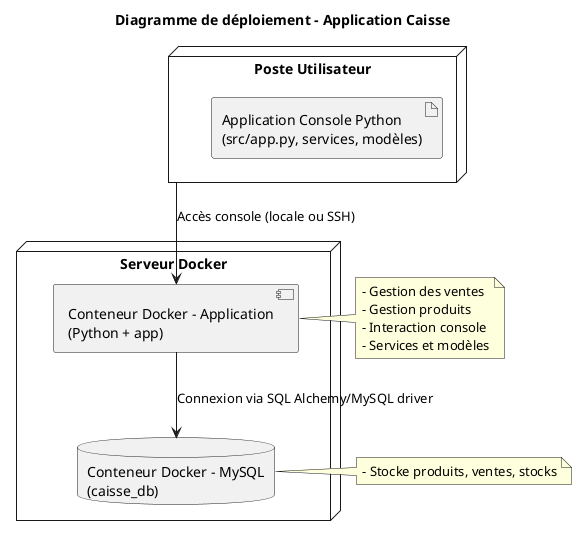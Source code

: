 @startuml
title Diagramme de déploiement - Application Caisse

node "Poste Utilisateur" as client {
    artifact "Application Console Python\n(src/app.py, services, modèles)" as app
}

node "Serveur Docker" as docker_host {
    component "Conteneur Docker - Application\n(Python + app)" as container_app
    database "Conteneur Docker - MySQL\n(caisse_db)" as container_db
}

client --> container_app : Accès console (locale ou SSH)
container_app --> container_db : Connexion via SQL Alchemy/MySQL driver

note right of container_app
  - Gestion des ventes
  - Gestion produits
  - Interaction console
  - Services et modèles
end note

note right of container_db
  - Stocke produits, ventes, stocks
end note

@enduml
